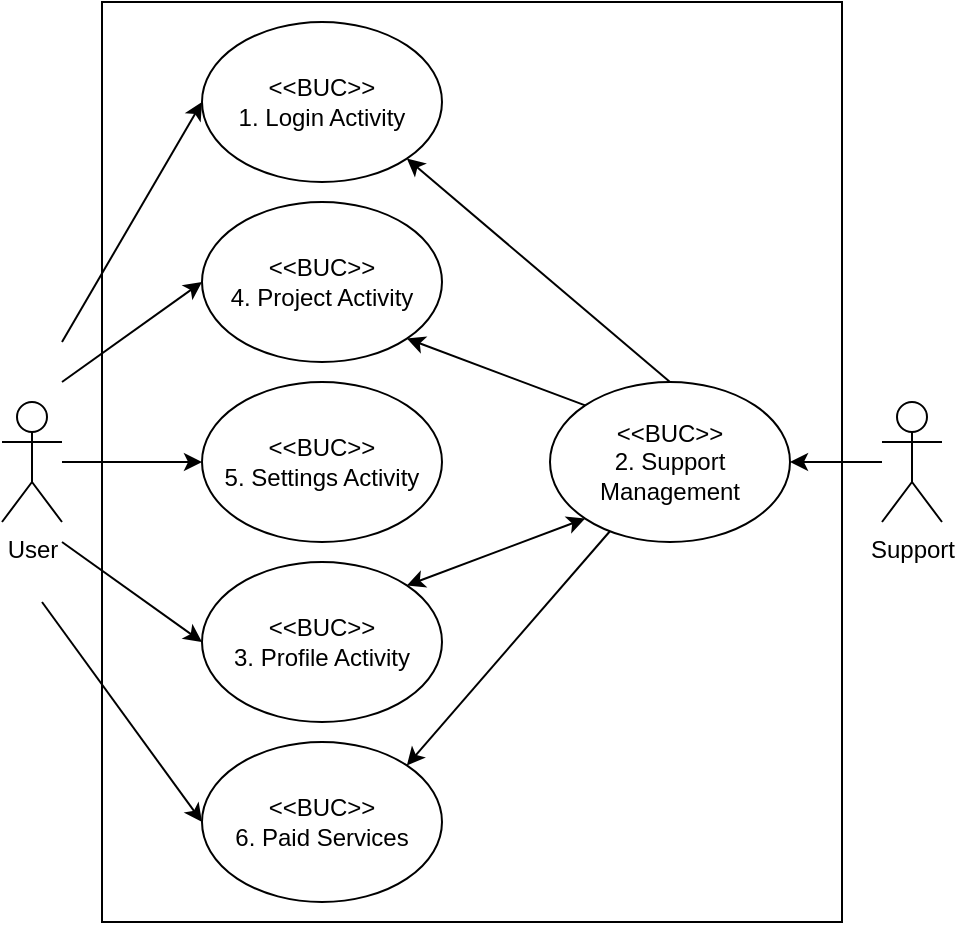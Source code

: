 <mxfile version="16.6.6" type="github" pages="2">
  <diagram id="prtHgNgQTEPvFCAcTncT" name="Page-1">
    <mxGraphModel dx="860" dy="473" grid="1" gridSize="10" guides="1" tooltips="1" connect="1" arrows="1" fold="1" page="1" pageScale="1" pageWidth="827" pageHeight="1169" math="0" shadow="0">
      <root>
        <mxCell id="0" />
        <mxCell id="1" parent="0" />
        <mxCell id="1vyNXZFTvYRhS6MlaYd_-10" value="" style="rounded=0;whiteSpace=wrap;html=1;" vertex="1" parent="1">
          <mxGeometry x="70" y="70" width="370" height="460" as="geometry" />
        </mxCell>
        <mxCell id="kce3oRmfFSvYGtqJYa5w-5" style="rounded=0;orthogonalLoop=1;jettySize=auto;html=1;entryX=0;entryY=0.5;entryDx=0;entryDy=0;" parent="1" target="1gGuZJeXCDEBSDnsG_9m-4" edge="1">
          <mxGeometry relative="1" as="geometry">
            <mxPoint x="50" y="240" as="sourcePoint" />
          </mxGeometry>
        </mxCell>
        <mxCell id="kce3oRmfFSvYGtqJYa5w-6" style="edgeStyle=none;rounded=0;orthogonalLoop=1;jettySize=auto;html=1;entryX=0;entryY=0.5;entryDx=0;entryDy=0;" parent="1" target="1gGuZJeXCDEBSDnsG_9m-6" edge="1">
          <mxGeometry relative="1" as="geometry">
            <mxPoint x="50" y="260" as="sourcePoint" />
          </mxGeometry>
        </mxCell>
        <mxCell id="kce3oRmfFSvYGtqJYa5w-7" style="edgeStyle=none;rounded=0;orthogonalLoop=1;jettySize=auto;html=1;entryX=0;entryY=0.5;entryDx=0;entryDy=0;" parent="1" target="1gGuZJeXCDEBSDnsG_9m-5" edge="1">
          <mxGeometry relative="1" as="geometry">
            <mxPoint x="50" y="300" as="sourcePoint" />
          </mxGeometry>
        </mxCell>
        <mxCell id="kce3oRmfFSvYGtqJYa5w-8" style="edgeStyle=none;rounded=0;orthogonalLoop=1;jettySize=auto;html=1;entryX=0;entryY=0.5;entryDx=0;entryDy=0;" parent="1" target="1gGuZJeXCDEBSDnsG_9m-8" edge="1">
          <mxGeometry relative="1" as="geometry">
            <mxPoint x="50" y="340" as="sourcePoint" />
          </mxGeometry>
        </mxCell>
        <mxCell id="kce3oRmfFSvYGtqJYa5w-9" style="edgeStyle=none;rounded=0;orthogonalLoop=1;jettySize=auto;html=1;entryX=0;entryY=0.5;entryDx=0;entryDy=0;" parent="1" target="1gGuZJeXCDEBSDnsG_9m-7" edge="1">
          <mxGeometry relative="1" as="geometry">
            <mxPoint x="40" y="370" as="sourcePoint" />
          </mxGeometry>
        </mxCell>
        <mxCell id="1gGuZJeXCDEBSDnsG_9m-2" value="User" style="shape=umlActor;verticalLabelPosition=bottom;verticalAlign=top;html=1;outlineConnect=0;" parent="1" vertex="1">
          <mxGeometry x="20" y="270" width="30" height="60" as="geometry" />
        </mxCell>
        <mxCell id="1vyNXZFTvYRhS6MlaYd_-6" value="" style="rounded=0;orthogonalLoop=1;jettySize=auto;html=1;entryX=1;entryY=0;entryDx=0;entryDy=0;" edge="1" parent="1" source="1gGuZJeXCDEBSDnsG_9m-3" target="1gGuZJeXCDEBSDnsG_9m-7">
          <mxGeometry relative="1" as="geometry">
            <mxPoint x="350" y="470" as="targetPoint" />
          </mxGeometry>
        </mxCell>
        <mxCell id="1vyNXZFTvYRhS6MlaYd_-7" style="edgeStyle=none;rounded=0;orthogonalLoop=1;jettySize=auto;html=1;exitX=0;exitY=0;exitDx=0;exitDy=0;entryX=1;entryY=1;entryDx=0;entryDy=0;" edge="1" parent="1" source="1gGuZJeXCDEBSDnsG_9m-3" target="1gGuZJeXCDEBSDnsG_9m-6">
          <mxGeometry relative="1" as="geometry" />
        </mxCell>
        <mxCell id="1vyNXZFTvYRhS6MlaYd_-8" style="edgeStyle=none;rounded=0;orthogonalLoop=1;jettySize=auto;html=1;exitX=0.5;exitY=0;exitDx=0;exitDy=0;entryX=1;entryY=1;entryDx=0;entryDy=0;" edge="1" parent="1" source="1gGuZJeXCDEBSDnsG_9m-3" target="1gGuZJeXCDEBSDnsG_9m-4">
          <mxGeometry relative="1" as="geometry" />
        </mxCell>
        <mxCell id="1gGuZJeXCDEBSDnsG_9m-3" value="&amp;lt;&amp;lt;BUC&amp;gt;&amp;gt;&lt;br&gt;2. Support Management" style="ellipse;whiteSpace=wrap;html=1;" parent="1" vertex="1">
          <mxGeometry x="294" y="260" width="120" height="80" as="geometry" />
        </mxCell>
        <mxCell id="1gGuZJeXCDEBSDnsG_9m-4" value="&amp;lt;&amp;lt;BUC&amp;gt;&amp;gt;&lt;br&gt;1. Login Activity" style="ellipse;whiteSpace=wrap;html=1;" parent="1" vertex="1">
          <mxGeometry x="120" y="80" width="120" height="80" as="geometry" />
        </mxCell>
        <mxCell id="1gGuZJeXCDEBSDnsG_9m-5" value="&amp;lt;&amp;lt;BUC&amp;gt;&amp;gt;&lt;br&gt;5. Settings Activity" style="ellipse;whiteSpace=wrap;html=1;" parent="1" vertex="1">
          <mxGeometry x="120" y="260" width="120" height="80" as="geometry" />
        </mxCell>
        <mxCell id="1gGuZJeXCDEBSDnsG_9m-6" value="&amp;lt;&amp;lt;BUC&amp;gt;&amp;gt;&lt;br&gt;4. Project Activity" style="ellipse;whiteSpace=wrap;html=1;" parent="1" vertex="1">
          <mxGeometry x="120" y="170" width="120" height="80" as="geometry" />
        </mxCell>
        <mxCell id="1gGuZJeXCDEBSDnsG_9m-7" value="&amp;lt;&amp;lt;BUC&amp;gt;&amp;gt;&lt;br&gt;6. Paid Services" style="ellipse;whiteSpace=wrap;html=1;" parent="1" vertex="1">
          <mxGeometry x="120" y="440" width="120" height="80" as="geometry" />
        </mxCell>
        <mxCell id="1gGuZJeXCDEBSDnsG_9m-8" value="&amp;lt;&amp;lt;BUC&amp;gt;&amp;gt;&lt;br&gt;3. Profile Activity" style="ellipse;whiteSpace=wrap;html=1;" parent="1" vertex="1">
          <mxGeometry x="120" y="350" width="120" height="80" as="geometry" />
        </mxCell>
        <mxCell id="kce3oRmfFSvYGtqJYa5w-10" style="edgeStyle=none;rounded=0;orthogonalLoop=1;jettySize=auto;html=1;entryX=1;entryY=0.5;entryDx=0;entryDy=0;" parent="1" target="1gGuZJeXCDEBSDnsG_9m-3" edge="1">
          <mxGeometry relative="1" as="geometry">
            <mxPoint x="460" y="300" as="sourcePoint" />
          </mxGeometry>
        </mxCell>
        <mxCell id="kce3oRmfFSvYGtqJYa5w-1" value="Support" style="shape=umlActor;verticalLabelPosition=bottom;verticalAlign=top;html=1;outlineConnect=0;" parent="1" vertex="1">
          <mxGeometry x="460" y="270" width="30" height="60" as="geometry" />
        </mxCell>
        <mxCell id="1vyNXZFTvYRhS6MlaYd_-4" value="" style="endArrow=classic;startArrow=classic;html=1;rounded=0;exitX=1;exitY=0;exitDx=0;exitDy=0;entryX=0;entryY=1;entryDx=0;entryDy=0;" edge="1" parent="1" source="1gGuZJeXCDEBSDnsG_9m-8" target="1gGuZJeXCDEBSDnsG_9m-3">
          <mxGeometry width="50" height="50" relative="1" as="geometry">
            <mxPoint x="270" y="410" as="sourcePoint" />
            <mxPoint x="310" y="330" as="targetPoint" />
          </mxGeometry>
        </mxCell>
      </root>
    </mxGraphModel>
  </diagram>
  <diagram id="BC5jB5as9E1dKS_WhgWs" name="Page-2">
    <mxGraphModel dx="731" dy="1571" grid="1" gridSize="10" guides="1" tooltips="1" connect="1" arrows="1" fold="1" page="1" pageScale="1" pageWidth="827" pageHeight="1169" math="0" shadow="0">
      <root>
        <mxCell id="NSP9pWLNGv2pq2mJIbY6-0" />
        <mxCell id="NSP9pWLNGv2pq2mJIbY6-1" parent="NSP9pWLNGv2pq2mJIbY6-0" />
        <mxCell id="JASSXe1AHS-eCIEfTXSZ-3" style="edgeStyle=none;rounded=0;orthogonalLoop=1;jettySize=auto;html=1;exitX=0.5;exitY=0.5;exitDx=0;exitDy=15;exitPerimeter=0;endArrow=open;endFill=0;entryX=0.5;entryY=0;entryDx=0;entryDy=0;entryPerimeter=0;" edge="1" parent="NSP9pWLNGv2pq2mJIbY6-1" source="JASSXe1AHS-eCIEfTXSZ-0" target="JASSXe1AHS-eCIEfTXSZ-12">
          <mxGeometry relative="1" as="geometry">
            <mxPoint x="170" y="160" as="targetPoint" />
          </mxGeometry>
        </mxCell>
        <mxCell id="JASSXe1AHS-eCIEfTXSZ-0" value="sign in\&lt;br&gt;sign up" style="html=1;dashed=0;whitespace=wrap;shape=mxgraph.dfd.start;shadow=0;glass=0;labelBackgroundColor=#FFFF99;sketch=0;strokeWidth=1;fillColor=#FFFF99;" vertex="1" parent="NSP9pWLNGv2pq2mJIbY6-1">
          <mxGeometry x="130" y="80" width="80" height="30" as="geometry" />
        </mxCell>
        <mxCell id="JASSXe1AHS-eCIEfTXSZ-1" value="&amp;lt;&amp;lt;structured&amp;gt;&amp;gt;&lt;br&gt;user music&amp;nbsp;&lt;br&gt;colaboration" style="text;html=1;align=center;verticalAlign=middle;resizable=0;points=[];autosize=1;strokeColor=none;fillColor=none;" vertex="1" parent="NSP9pWLNGv2pq2mJIbY6-1">
          <mxGeometry x="120" y="-5" width="100" height="50" as="geometry" />
        </mxCell>
        <mxCell id="JASSXe1AHS-eCIEfTXSZ-2" value="create/ join&lt;br&gt;music project" style="html=1;dashed=0;whitespace=wrap;shape=mxgraph.dfd.start;shadow=0;glass=0;labelBackgroundColor=#FFFF99;sketch=0;strokeWidth=1;fillColor=#FFFF99;" vertex="1" parent="NSP9pWLNGv2pq2mJIbY6-1">
          <mxGeometry x="120" y="240" width="100" height="30" as="geometry" />
        </mxCell>
        <mxCell id="JASSXe1AHS-eCIEfTXSZ-4" value="" style="html=1;verticalAlign=bottom;startArrow=circle;startFill=10;endArrow=open;startSize=6;endSize=8;rounded=0;strokeWidth=2;" edge="1" parent="NSP9pWLNGv2pq2mJIbY6-1">
          <mxGeometry x="-0.75" y="-30" width="80" relative="1" as="geometry">
            <mxPoint x="50" y="95" as="sourcePoint" />
            <mxPoint x="130" y="94.502" as="targetPoint" />
            <mxPoint as="offset" />
          </mxGeometry>
        </mxCell>
        <mxCell id="JASSXe1AHS-eCIEfTXSZ-5" value="logged out" style="edgeLabel;html=1;align=center;verticalAlign=middle;resizable=0;points=[];" vertex="1" connectable="0" parent="JASSXe1AHS-eCIEfTXSZ-4">
          <mxGeometry x="-0.791" y="-4" relative="1" as="geometry">
            <mxPoint x="-3" y="11" as="offset" />
          </mxGeometry>
        </mxCell>
        <mxCell id="JASSXe1AHS-eCIEfTXSZ-6" value="&amp;lt;&amp;lt;structured&amp;gt;&amp;gt;&lt;br&gt;paid courses &amp;amp; production &lt;br&gt;management" style="text;html=1;align=center;verticalAlign=middle;resizable=0;points=[];autosize=1;strokeColor=none;fillColor=none;" vertex="1" parent="NSP9pWLNGv2pq2mJIbY6-1">
          <mxGeometry x="555" y="-5" width="150" height="50" as="geometry" />
        </mxCell>
        <mxCell id="JASSXe1AHS-eCIEfTXSZ-9" value="" style="edgeStyle=none;rounded=0;orthogonalLoop=1;jettySize=auto;html=1;endArrow=open;endFill=0;" edge="1" parent="NSP9pWLNGv2pq2mJIbY6-1" source="JASSXe1AHS-eCIEfTXSZ-7" target="JASSXe1AHS-eCIEfTXSZ-8">
          <mxGeometry relative="1" as="geometry" />
        </mxCell>
        <mxCell id="JASSXe1AHS-eCIEfTXSZ-7" value="listing offers" style="html=1;dashed=0;whitespace=wrap;shape=mxgraph.dfd.start;shadow=0;glass=0;labelBackgroundColor=#FFFF99;sketch=0;strokeWidth=1;fillColor=#FFFF99;" vertex="1" parent="NSP9pWLNGv2pq2mJIbY6-1">
          <mxGeometry x="590" y="80" width="80" height="30" as="geometry" />
        </mxCell>
        <mxCell id="JASSXe1AHS-eCIEfTXSZ-8" value="provide service" style="html=1;dashed=0;whitespace=wrap;shape=mxgraph.dfd.start;shadow=0;glass=0;labelBackgroundColor=#FFFF99;sketch=0;strokeWidth=1;fillColor=#FFFF99;" vertex="1" parent="NSP9pWLNGv2pq2mJIbY6-1">
          <mxGeometry x="585" y="160" width="90" height="30" as="geometry" />
        </mxCell>
        <mxCell id="JASSXe1AHS-eCIEfTXSZ-10" value="purchase&lt;br&gt;service" style="html=1;dashed=0;whitespace=wrap;shape=mxgraph.dfd.start;shadow=0;glass=0;labelBackgroundColor=#FFFF99;sketch=0;strokeWidth=1;fillColor=#FFFF99;" vertex="1" parent="NSP9pWLNGv2pq2mJIbY6-1">
          <mxGeometry x="200" y="157.5" width="80" height="30" as="geometry" />
        </mxCell>
        <mxCell id="JASSXe1AHS-eCIEfTXSZ-11" value="edit&lt;br&gt;settings/profile" style="html=1;dashed=0;whitespace=wrap;shape=mxgraph.dfd.start;shadow=0;glass=0;labelBackgroundColor=#FFFF99;sketch=0;strokeWidth=1;fillColor=#FFFF99;" vertex="1" parent="NSP9pWLNGv2pq2mJIbY6-1">
          <mxGeometry x="40" y="157.5" width="100" height="30" as="geometry" />
        </mxCell>
        <mxCell id="JASSXe1AHS-eCIEfTXSZ-13" style="edgeStyle=none;rounded=0;orthogonalLoop=1;jettySize=auto;html=1;exitX=0;exitY=0.5;exitDx=0;exitDy=0;exitPerimeter=0;entryX=1;entryY=0.5;entryDx=0;entryDy=0;entryPerimeter=0;endArrow=open;endFill=0;" edge="1" parent="NSP9pWLNGv2pq2mJIbY6-1" source="JASSXe1AHS-eCIEfTXSZ-12" target="JASSXe1AHS-eCIEfTXSZ-11">
          <mxGeometry relative="1" as="geometry" />
        </mxCell>
        <mxCell id="JASSXe1AHS-eCIEfTXSZ-14" style="edgeStyle=none;rounded=0;orthogonalLoop=1;jettySize=auto;html=1;exitX=1;exitY=0.5;exitDx=0;exitDy=0;exitPerimeter=0;entryX=0;entryY=0.5;entryDx=0;entryDy=0;entryPerimeter=0;endArrow=open;endFill=0;" edge="1" parent="NSP9pWLNGv2pq2mJIbY6-1" source="JASSXe1AHS-eCIEfTXSZ-12" target="JASSXe1AHS-eCIEfTXSZ-10">
          <mxGeometry relative="1" as="geometry" />
        </mxCell>
        <mxCell id="JASSXe1AHS-eCIEfTXSZ-15" style="edgeStyle=none;rounded=0;orthogonalLoop=1;jettySize=auto;html=1;exitX=0.5;exitY=1;exitDx=0;exitDy=0;exitPerimeter=0;entryX=0.5;entryY=0.5;entryDx=0;entryDy=-15;entryPerimeter=0;endArrow=open;endFill=0;" edge="1" parent="NSP9pWLNGv2pq2mJIbY6-1" source="JASSXe1AHS-eCIEfTXSZ-12" target="JASSXe1AHS-eCIEfTXSZ-2">
          <mxGeometry relative="1" as="geometry" />
        </mxCell>
        <mxCell id="JASSXe1AHS-eCIEfTXSZ-12" value="" style="strokeWidth=1;html=1;shape=mxgraph.flowchart.decision;whiteSpace=wrap;fillColor=#cdeb8b;strokeColor=#36393d;" vertex="1" parent="NSP9pWLNGv2pq2mJIbY6-1">
          <mxGeometry x="160" y="160" width="20" height="25" as="geometry" />
        </mxCell>
        <mxCell id="JASSXe1AHS-eCIEfTXSZ-16" value="&amp;lt;&amp;lt;structured&amp;gt;&amp;gt;&lt;br&gt;App Management &amp;amp; Support" style="text;html=1;align=center;verticalAlign=middle;resizable=0;points=[];autosize=1;strokeColor=none;fillColor=none;" vertex="1" parent="NSP9pWLNGv2pq2mJIbY6-1">
          <mxGeometry x="310" y="290" width="170" height="30" as="geometry" />
        </mxCell>
        <mxCell id="JASSXe1AHS-eCIEfTXSZ-27" style="edgeStyle=orthogonalEdgeStyle;rounded=0;orthogonalLoop=1;jettySize=auto;html=1;exitX=0.5;exitY=0.5;exitDx=0;exitDy=15;exitPerimeter=0;endArrow=open;endFill=0;entryX=0.5;entryY=0;entryDx=0;entryDy=0;entryPerimeter=0;" edge="1" parent="NSP9pWLNGv2pq2mJIbY6-1" source="JASSXe1AHS-eCIEfTXSZ-17" target="JASSXe1AHS-eCIEfTXSZ-28">
          <mxGeometry relative="1" as="geometry">
            <mxPoint x="469" y="450" as="targetPoint" />
          </mxGeometry>
        </mxCell>
        <mxCell id="JASSXe1AHS-eCIEfTXSZ-17" value="System &lt;br&gt;Testing&amp;amp;Repair" style="html=1;dashed=0;whitespace=wrap;shape=mxgraph.dfd.start;shadow=0;glass=0;labelBackgroundColor=#FFFF99;sketch=0;strokeWidth=1;fillColor=#FFFF99;" vertex="1" parent="NSP9pWLNGv2pq2mJIbY6-1">
          <mxGeometry x="414" y="370" width="110" height="30" as="geometry" />
        </mxCell>
        <mxCell id="JASSXe1AHS-eCIEfTXSZ-20" style="edgeStyle=orthogonalEdgeStyle;rounded=0;orthogonalLoop=1;jettySize=auto;html=1;exitX=0.5;exitY=0.5;exitDx=0;exitDy=15;exitPerimeter=0;endArrow=open;endFill=0;entryX=0.5;entryY=0;entryDx=0;entryDy=0;entryPerimeter=0;" edge="1" parent="NSP9pWLNGv2pq2mJIbY6-1" source="JASSXe1AHS-eCIEfTXSZ-18" target="JASSXe1AHS-eCIEfTXSZ-19">
          <mxGeometry relative="1" as="geometry">
            <mxPoint x="310" y="450" as="targetPoint" />
          </mxGeometry>
        </mxCell>
        <mxCell id="JASSXe1AHS-eCIEfTXSZ-18" value="user support" style="html=1;dashed=0;whitespace=wrap;shape=mxgraph.dfd.start;shadow=0;glass=0;labelBackgroundColor=#FFFF99;sketch=0;strokeWidth=1;fillColor=#FFFF99;" vertex="1" parent="NSP9pWLNGv2pq2mJIbY6-1">
          <mxGeometry x="270" y="370" width="80" height="30" as="geometry" />
        </mxCell>
        <mxCell id="JASSXe1AHS-eCIEfTXSZ-21" style="edgeStyle=orthogonalEdgeStyle;rounded=0;orthogonalLoop=1;jettySize=auto;html=1;entryX=0;entryY=0.5;entryDx=0;entryDy=0;entryPerimeter=0;endArrow=open;endFill=0;exitX=1;exitY=0.5;exitDx=0;exitDy=0;exitPerimeter=0;" edge="1" parent="NSP9pWLNGv2pq2mJIbY6-1" source="JASSXe1AHS-eCIEfTXSZ-19" target="JASSXe1AHS-eCIEfTXSZ-17">
          <mxGeometry relative="1" as="geometry">
            <mxPoint x="360" y="420" as="sourcePoint" />
          </mxGeometry>
        </mxCell>
        <mxCell id="JASSXe1AHS-eCIEfTXSZ-34" value="" style="edgeStyle=orthogonalEdgeStyle;rounded=0;orthogonalLoop=1;jettySize=auto;html=1;endArrow=open;endFill=0;" edge="1" parent="NSP9pWLNGv2pq2mJIbY6-1" source="JASSXe1AHS-eCIEfTXSZ-19" target="JASSXe1AHS-eCIEfTXSZ-33">
          <mxGeometry relative="1" as="geometry" />
        </mxCell>
        <mxCell id="JASSXe1AHS-eCIEfTXSZ-19" value="" style="strokeWidth=1;html=1;shape=mxgraph.flowchart.decision;whiteSpace=wrap;fillColor=#cdeb8b;strokeColor=#36393d;" vertex="1" parent="NSP9pWLNGv2pq2mJIbY6-1">
          <mxGeometry x="300" y="460" width="20" height="25" as="geometry" />
        </mxCell>
        <mxCell id="JASSXe1AHS-eCIEfTXSZ-23" value="" style="html=1;verticalAlign=bottom;startArrow=circle;startFill=10;endArrow=open;startSize=6;endSize=8;rounded=0;strokeWidth=2;entryX=0;entryY=0.5;entryDx=0;entryDy=0;entryPerimeter=0;" edge="1" parent="NSP9pWLNGv2pq2mJIbY6-1" target="JASSXe1AHS-eCIEfTXSZ-18">
          <mxGeometry x="-0.75" y="-30" width="80" relative="1" as="geometry">
            <mxPoint x="190" y="385" as="sourcePoint" />
            <mxPoint x="270" y="384.502" as="targetPoint" />
            <mxPoint as="offset" />
          </mxGeometry>
        </mxCell>
        <mxCell id="JASSXe1AHS-eCIEfTXSZ-24" value="user msg" style="edgeLabel;html=1;align=center;verticalAlign=middle;resizable=0;points=[];" vertex="1" connectable="0" parent="JASSXe1AHS-eCIEfTXSZ-23">
          <mxGeometry x="-0.791" y="-4" relative="1" as="geometry">
            <mxPoint x="-3" y="11" as="offset" />
          </mxGeometry>
        </mxCell>
        <mxCell id="JASSXe1AHS-eCIEfTXSZ-25" value="" style="html=1;verticalAlign=bottom;startArrow=circle;startFill=10;endArrow=open;startSize=6;endSize=8;rounded=0;strokeWidth=2;entryX=1;entryY=0.5;entryDx=0;entryDy=0;entryPerimeter=0;" edge="1" parent="NSP9pWLNGv2pq2mJIbY6-1" target="JASSXe1AHS-eCIEfTXSZ-17">
          <mxGeometry x="-0.75" y="-30" width="80" relative="1" as="geometry">
            <mxPoint x="600" y="385" as="sourcePoint" />
            <mxPoint x="635" y="384.5" as="targetPoint" />
            <mxPoint as="offset" />
          </mxGeometry>
        </mxCell>
        <mxCell id="JASSXe1AHS-eCIEfTXSZ-26" value="maintenance" style="edgeLabel;html=1;align=center;verticalAlign=middle;resizable=0;points=[];" vertex="1" connectable="0" parent="JASSXe1AHS-eCIEfTXSZ-25">
          <mxGeometry x="-0.791" y="-4" relative="1" as="geometry">
            <mxPoint x="-2" y="19" as="offset" />
          </mxGeometry>
        </mxCell>
        <mxCell id="JASSXe1AHS-eCIEfTXSZ-28" value="" style="strokeWidth=1;html=1;shape=mxgraph.flowchart.decision;whiteSpace=wrap;fillColor=#cdeb8b;strokeColor=#36393d;" vertex="1" parent="NSP9pWLNGv2pq2mJIbY6-1">
          <mxGeometry x="459" y="460" width="20" height="25" as="geometry" />
        </mxCell>
        <mxCell id="JASSXe1AHS-eCIEfTXSZ-31" value="subject" style="text;html=1;align=center;verticalAlign=middle;resizable=0;points=[];autosize=1;strokeColor=none;fillColor=none;" vertex="1" parent="NSP9pWLNGv2pq2mJIbY6-1">
          <mxGeometry x="260" y="440" width="50" height="20" as="geometry" />
        </mxCell>
        <mxCell id="JASSXe1AHS-eCIEfTXSZ-32" value="technical" style="text;html=1;align=center;verticalAlign=middle;resizable=0;points=[];autosize=1;strokeColor=none;fillColor=none;rotation=-90;" vertex="1" parent="NSP9pWLNGv2pq2mJIbY6-1">
          <mxGeometry x="330" y="420" width="60" height="20" as="geometry" />
        </mxCell>
        <mxCell id="JASSXe1AHS-eCIEfTXSZ-35" style="rounded=0;orthogonalLoop=1;jettySize=auto;html=1;exitX=0;exitY=0.5;exitDx=0;exitDy=0;exitPerimeter=0;endArrow=open;endFill=0;entryX=0;entryY=0;entryDx=4.395;entryDy=25.605;entryPerimeter=0;" edge="1" parent="NSP9pWLNGv2pq2mJIbY6-1" source="JASSXe1AHS-eCIEfTXSZ-33" target="JASSXe1AHS-eCIEfTXSZ-18">
          <mxGeometry relative="1" as="geometry">
            <mxPoint x="230" y="430" as="targetPoint" />
            <Array as="points">
              <mxPoint x="230" y="523" />
              <mxPoint x="230" y="450" />
            </Array>
          </mxGeometry>
        </mxCell>
        <mxCell id="JASSXe1AHS-eCIEfTXSZ-33" value="" style="strokeWidth=1;html=1;shape=mxgraph.flowchart.decision;whiteSpace=wrap;fillColor=#cdeb8b;strokeColor=#36393d;" vertex="1" parent="NSP9pWLNGv2pq2mJIbY6-1">
          <mxGeometry x="300" y="510" width="20" height="25" as="geometry" />
        </mxCell>
      </root>
    </mxGraphModel>
  </diagram>
</mxfile>
